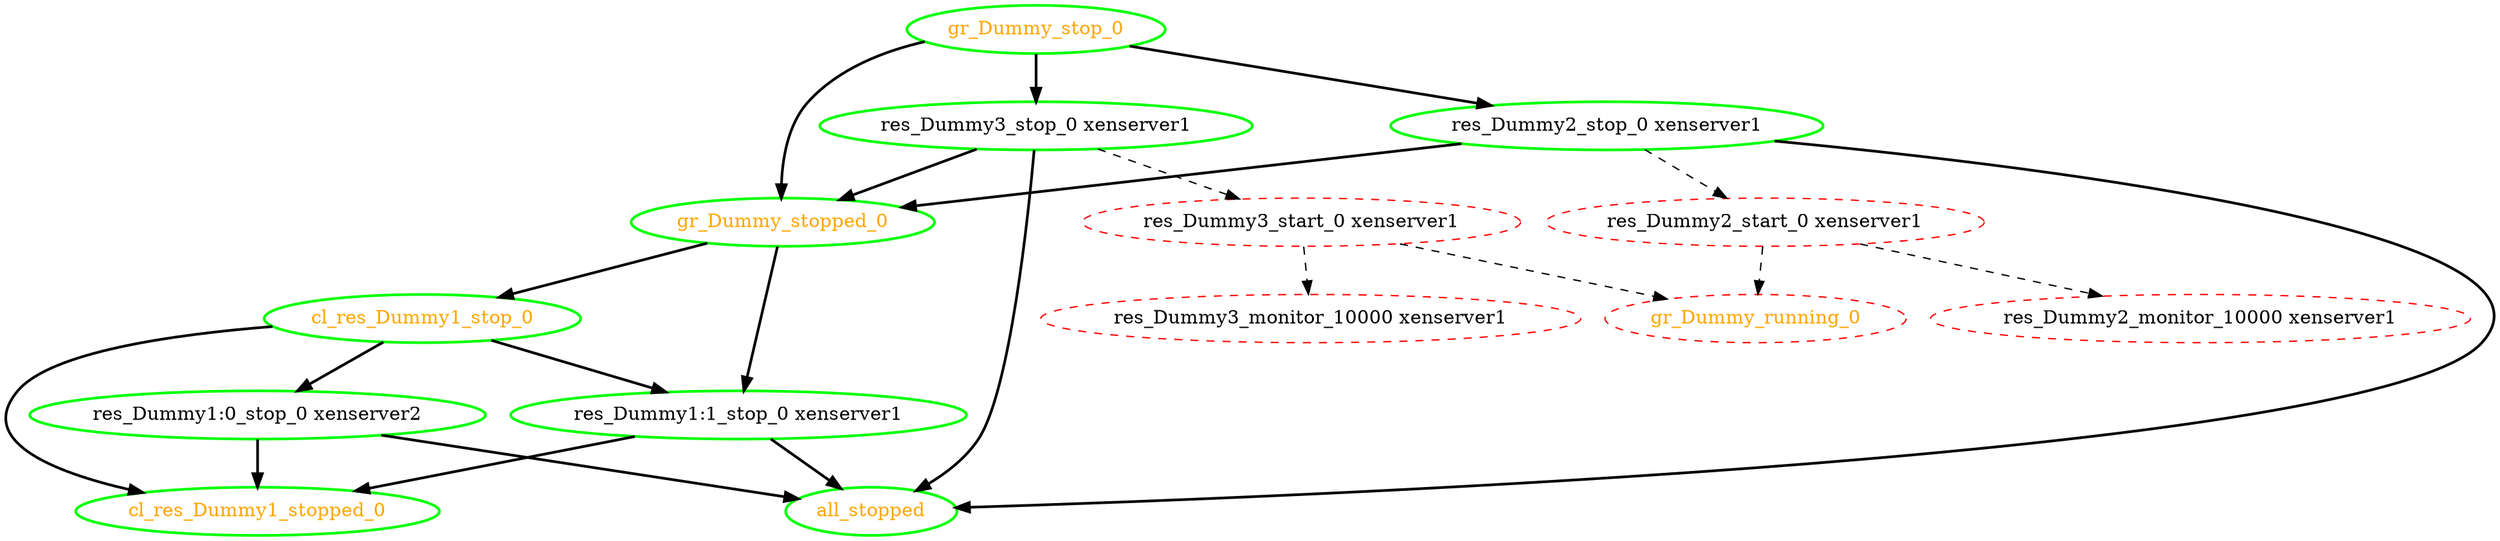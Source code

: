 digraph "g" {
"all_stopped" [ style=bold color="green" fontcolor="orange"  ]
"cl_res_Dummy1_stop_0" -> "cl_res_Dummy1_stopped_0" [ style = bold]
"cl_res_Dummy1_stop_0" -> "res_Dummy1:0_stop_0 xenserver2" [ style = bold]
"cl_res_Dummy1_stop_0" -> "res_Dummy1:1_stop_0 xenserver1" [ style = bold]
"cl_res_Dummy1_stop_0" [ style=bold color="green" fontcolor="orange"  ]
"cl_res_Dummy1_stopped_0" [ style=bold color="green" fontcolor="orange"  ]
"gr_Dummy_running_0" [ style=dashed color="red" fontcolor="orange"  ]
"gr_Dummy_stop_0" -> "gr_Dummy_stopped_0" [ style = bold]
"gr_Dummy_stop_0" -> "res_Dummy2_stop_0 xenserver1" [ style = bold]
"gr_Dummy_stop_0" -> "res_Dummy3_stop_0 xenserver1" [ style = bold]
"gr_Dummy_stop_0" [ style=bold color="green" fontcolor="orange"  ]
"gr_Dummy_stopped_0" -> "cl_res_Dummy1_stop_0" [ style = bold]
"gr_Dummy_stopped_0" -> "res_Dummy1:1_stop_0 xenserver1" [ style = bold]
"gr_Dummy_stopped_0" [ style=bold color="green" fontcolor="orange"  ]
"res_Dummy1:0_stop_0 xenserver2" -> "all_stopped" [ style = bold]
"res_Dummy1:0_stop_0 xenserver2" -> "cl_res_Dummy1_stopped_0" [ style = bold]
"res_Dummy1:0_stop_0 xenserver2" [ style=bold color="green" fontcolor="black"  ]
"res_Dummy1:1_stop_0 xenserver1" -> "all_stopped" [ style = bold]
"res_Dummy1:1_stop_0 xenserver1" -> "cl_res_Dummy1_stopped_0" [ style = bold]
"res_Dummy1:1_stop_0 xenserver1" [ style=bold color="green" fontcolor="black"  ]
"res_Dummy2_monitor_10000 xenserver1" [ style=dashed color="red" fontcolor="black"  ]
"res_Dummy2_start_0 xenserver1" -> "gr_Dummy_running_0" [ style = dashed]
"res_Dummy2_start_0 xenserver1" -> "res_Dummy2_monitor_10000 xenserver1" [ style = dashed]
"res_Dummy2_start_0 xenserver1" [ style=dashed color="red" fontcolor="black"  ]
"res_Dummy2_stop_0 xenserver1" -> "all_stopped" [ style = bold]
"res_Dummy2_stop_0 xenserver1" -> "gr_Dummy_stopped_0" [ style = bold]
"res_Dummy2_stop_0 xenserver1" -> "res_Dummy2_start_0 xenserver1" [ style = dashed]
"res_Dummy2_stop_0 xenserver1" [ style=bold color="green" fontcolor="black"  ]
"res_Dummy3_monitor_10000 xenserver1" [ style=dashed color="red" fontcolor="black"  ]
"res_Dummy3_start_0 xenserver1" -> "gr_Dummy_running_0" [ style = dashed]
"res_Dummy3_start_0 xenserver1" -> "res_Dummy3_monitor_10000 xenserver1" [ style = dashed]
"res_Dummy3_start_0 xenserver1" [ style=dashed color="red" fontcolor="black"  ]
"res_Dummy3_stop_0 xenserver1" -> "all_stopped" [ style = bold]
"res_Dummy3_stop_0 xenserver1" -> "gr_Dummy_stopped_0" [ style = bold]
"res_Dummy3_stop_0 xenserver1" -> "res_Dummy3_start_0 xenserver1" [ style = dashed]
"res_Dummy3_stop_0 xenserver1" [ style=bold color="green" fontcolor="black"  ]
}
